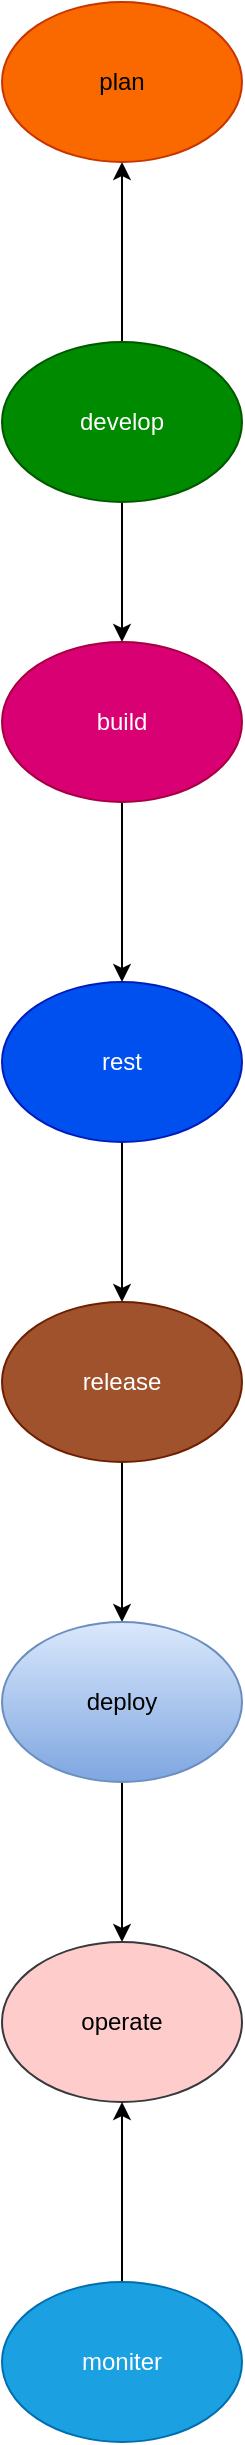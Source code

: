 <mxfile version="28.1.2">
  <diagram name="Page-1" id="VeQXSY894wE7mkxp8Ih0">
    <mxGraphModel dx="3557" dy="1531" grid="1" gridSize="10" guides="1" tooltips="1" connect="1" arrows="1" fold="1" page="1" pageScale="1" pageWidth="827" pageHeight="1169" math="0" shadow="0">
      <root>
        <mxCell id="0" />
        <mxCell id="1" parent="0" />
        <mxCell id="DnGHfZeQRi1VIjOeV1ND-6" value="" style="edgeStyle=orthogonalEdgeStyle;rounded=0;orthogonalLoop=1;jettySize=auto;html=1;" edge="1" parent="1" source="DnGHfZeQRi1VIjOeV1ND-4" target="DnGHfZeQRi1VIjOeV1ND-5">
          <mxGeometry relative="1" as="geometry" />
        </mxCell>
        <mxCell id="DnGHfZeQRi1VIjOeV1ND-8" value="" style="edgeStyle=orthogonalEdgeStyle;rounded=0;orthogonalLoop=1;jettySize=auto;html=1;" edge="1" parent="1" source="DnGHfZeQRi1VIjOeV1ND-4" target="DnGHfZeQRi1VIjOeV1ND-7">
          <mxGeometry relative="1" as="geometry" />
        </mxCell>
        <mxCell id="DnGHfZeQRi1VIjOeV1ND-4" value="develop" style="ellipse;whiteSpace=wrap;html=1;fillColor=#008a00;fontColor=#ffffff;strokeColor=#005700;" vertex="1" parent="1">
          <mxGeometry x="460" y="220" width="120" height="80" as="geometry" />
        </mxCell>
        <mxCell id="DnGHfZeQRi1VIjOeV1ND-5" value="plan" style="ellipse;whiteSpace=wrap;html=1;fillColor=#fa6800;fontColor=#000000;strokeColor=#C73500;" vertex="1" parent="1">
          <mxGeometry x="460" y="50" width="120" height="80" as="geometry" />
        </mxCell>
        <mxCell id="DnGHfZeQRi1VIjOeV1ND-10" value="" style="edgeStyle=orthogonalEdgeStyle;rounded=0;orthogonalLoop=1;jettySize=auto;html=1;" edge="1" parent="1" source="DnGHfZeQRi1VIjOeV1ND-7" target="DnGHfZeQRi1VIjOeV1ND-9">
          <mxGeometry relative="1" as="geometry" />
        </mxCell>
        <mxCell id="DnGHfZeQRi1VIjOeV1ND-7" value="build" style="ellipse;whiteSpace=wrap;html=1;fillColor=#d80073;fontColor=#ffffff;strokeColor=#A50040;" vertex="1" parent="1">
          <mxGeometry x="460" y="370" width="120" height="80" as="geometry" />
        </mxCell>
        <mxCell id="DnGHfZeQRi1VIjOeV1ND-12" value="" style="edgeStyle=orthogonalEdgeStyle;rounded=0;orthogonalLoop=1;jettySize=auto;html=1;" edge="1" parent="1" source="DnGHfZeQRi1VIjOeV1ND-9" target="DnGHfZeQRi1VIjOeV1ND-11">
          <mxGeometry relative="1" as="geometry" />
        </mxCell>
        <mxCell id="DnGHfZeQRi1VIjOeV1ND-9" value="rest" style="ellipse;whiteSpace=wrap;html=1;fillColor=#0050ef;fontColor=#ffffff;strokeColor=#001DBC;" vertex="1" parent="1">
          <mxGeometry x="460" y="540" width="120" height="80" as="geometry" />
        </mxCell>
        <mxCell id="DnGHfZeQRi1VIjOeV1ND-16" value="" style="edgeStyle=orthogonalEdgeStyle;rounded=0;orthogonalLoop=1;jettySize=auto;html=1;" edge="1" parent="1" source="DnGHfZeQRi1VIjOeV1ND-11">
          <mxGeometry relative="1" as="geometry">
            <mxPoint x="520.0" y="860" as="targetPoint" />
          </mxGeometry>
        </mxCell>
        <mxCell id="DnGHfZeQRi1VIjOeV1ND-11" value="release" style="ellipse;whiteSpace=wrap;html=1;fillColor=#a0522d;fontColor=#ffffff;strokeColor=#6D1F00;" vertex="1" parent="1">
          <mxGeometry x="460" y="700" width="120" height="80" as="geometry" />
        </mxCell>
        <mxCell id="DnGHfZeQRi1VIjOeV1ND-20" value="" style="edgeStyle=orthogonalEdgeStyle;rounded=0;orthogonalLoop=1;jettySize=auto;html=1;" edge="1" parent="1" source="DnGHfZeQRi1VIjOeV1ND-18" target="DnGHfZeQRi1VIjOeV1ND-19">
          <mxGeometry relative="1" as="geometry" />
        </mxCell>
        <mxCell id="DnGHfZeQRi1VIjOeV1ND-18" value="deploy" style="ellipse;whiteSpace=wrap;html=1;fillColor=#dae8fc;strokeColor=#6c8ebf;gradientColor=#7ea6e0;" vertex="1" parent="1">
          <mxGeometry x="460" y="860" width="120" height="80" as="geometry" />
        </mxCell>
        <mxCell id="DnGHfZeQRi1VIjOeV1ND-19" value="operate" style="ellipse;whiteSpace=wrap;html=1;fillColor=#ffcccc;strokeColor=#36393d;" vertex="1" parent="1">
          <mxGeometry x="460" y="1020" width="120" height="80" as="geometry" />
        </mxCell>
        <mxCell id="DnGHfZeQRi1VIjOeV1ND-33" value="" style="edgeStyle=orthogonalEdgeStyle;rounded=0;orthogonalLoop=1;jettySize=auto;html=1;" edge="1" parent="1" source="DnGHfZeQRi1VIjOeV1ND-32" target="DnGHfZeQRi1VIjOeV1ND-19">
          <mxGeometry relative="1" as="geometry" />
        </mxCell>
        <mxCell id="DnGHfZeQRi1VIjOeV1ND-32" value="moniter" style="ellipse;whiteSpace=wrap;html=1;fillColor=#1ba1e2;fontColor=#ffffff;strokeColor=#006EAF;" vertex="1" parent="1">
          <mxGeometry x="460" y="1190" width="120" height="80" as="geometry" />
        </mxCell>
      </root>
    </mxGraphModel>
  </diagram>
</mxfile>
